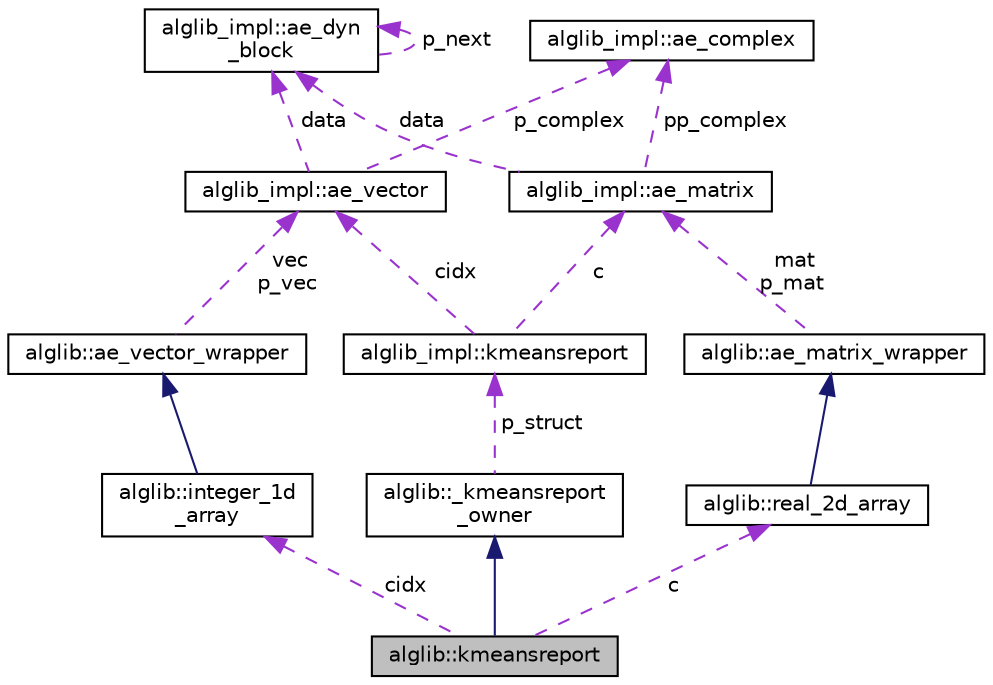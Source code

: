 digraph "alglib::kmeansreport"
{
  edge [fontname="Helvetica",fontsize="10",labelfontname="Helvetica",labelfontsize="10"];
  node [fontname="Helvetica",fontsize="10",shape=record];
  Node2 [label="alglib::kmeansreport",height=0.2,width=0.4,color="black", fillcolor="grey75", style="filled", fontcolor="black"];
  Node3 -> Node2 [dir="back",color="midnightblue",fontsize="10",style="solid",fontname="Helvetica"];
  Node3 [label="alglib::_kmeansreport\l_owner",height=0.2,width=0.4,color="black", fillcolor="white", style="filled",URL="$classalglib_1_1__kmeansreport__owner.html"];
  Node4 -> Node3 [dir="back",color="darkorchid3",fontsize="10",style="dashed",label=" p_struct" ,fontname="Helvetica"];
  Node4 [label="alglib_impl::kmeansreport",height=0.2,width=0.4,color="black", fillcolor="white", style="filled",URL="$structalglib__impl_1_1kmeansreport.html"];
  Node5 -> Node4 [dir="back",color="darkorchid3",fontsize="10",style="dashed",label=" cidx" ,fontname="Helvetica"];
  Node5 [label="alglib_impl::ae_vector",height=0.2,width=0.4,color="black", fillcolor="white", style="filled",URL="$structalglib__impl_1_1ae__vector.html"];
  Node6 -> Node5 [dir="back",color="darkorchid3",fontsize="10",style="dashed",label=" data" ,fontname="Helvetica"];
  Node6 [label="alglib_impl::ae_dyn\l_block",height=0.2,width=0.4,color="black", fillcolor="white", style="filled",URL="$structalglib__impl_1_1ae__dyn__block.html"];
  Node6 -> Node6 [dir="back",color="darkorchid3",fontsize="10",style="dashed",label=" p_next" ,fontname="Helvetica"];
  Node7 -> Node5 [dir="back",color="darkorchid3",fontsize="10",style="dashed",label=" p_complex" ,fontname="Helvetica"];
  Node7 [label="alglib_impl::ae_complex",height=0.2,width=0.4,color="black", fillcolor="white", style="filled",URL="$structalglib__impl_1_1ae__complex.html"];
  Node8 -> Node4 [dir="back",color="darkorchid3",fontsize="10",style="dashed",label=" c" ,fontname="Helvetica"];
  Node8 [label="alglib_impl::ae_matrix",height=0.2,width=0.4,color="black", fillcolor="white", style="filled",URL="$structalglib__impl_1_1ae__matrix.html"];
  Node6 -> Node8 [dir="back",color="darkorchid3",fontsize="10",style="dashed",label=" data" ,fontname="Helvetica"];
  Node7 -> Node8 [dir="back",color="darkorchid3",fontsize="10",style="dashed",label=" pp_complex" ,fontname="Helvetica"];
  Node9 -> Node2 [dir="back",color="darkorchid3",fontsize="10",style="dashed",label=" cidx" ,fontname="Helvetica"];
  Node9 [label="alglib::integer_1d\l_array",height=0.2,width=0.4,color="black", fillcolor="white", style="filled",URL="$classalglib_1_1integer__1d__array.html"];
  Node10 -> Node9 [dir="back",color="midnightblue",fontsize="10",style="solid",fontname="Helvetica"];
  Node10 [label="alglib::ae_vector_wrapper",height=0.2,width=0.4,color="black", fillcolor="white", style="filled",URL="$classalglib_1_1ae__vector__wrapper.html"];
  Node5 -> Node10 [dir="back",color="darkorchid3",fontsize="10",style="dashed",label=" vec\np_vec" ,fontname="Helvetica"];
  Node11 -> Node2 [dir="back",color="darkorchid3",fontsize="10",style="dashed",label=" c" ,fontname="Helvetica"];
  Node11 [label="alglib::real_2d_array",height=0.2,width=0.4,color="black", fillcolor="white", style="filled",URL="$classalglib_1_1real__2d__array.html"];
  Node12 -> Node11 [dir="back",color="midnightblue",fontsize="10",style="solid",fontname="Helvetica"];
  Node12 [label="alglib::ae_matrix_wrapper",height=0.2,width=0.4,color="black", fillcolor="white", style="filled",URL="$classalglib_1_1ae__matrix__wrapper.html"];
  Node8 -> Node12 [dir="back",color="darkorchid3",fontsize="10",style="dashed",label=" mat\np_mat" ,fontname="Helvetica"];
}
